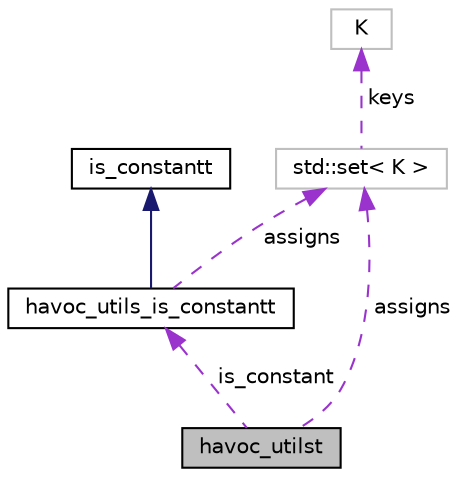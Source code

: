digraph "havoc_utilst"
{
 // LATEX_PDF_SIZE
  bgcolor="transparent";
  edge [fontname="Helvetica",fontsize="10",labelfontname="Helvetica",labelfontsize="10"];
  node [fontname="Helvetica",fontsize="10",shape=record];
  Node1 [label="havoc_utilst",height=0.2,width=0.4,color="black", fillcolor="grey75", style="filled", fontcolor="black",tooltip=" "];
  Node2 -> Node1 [dir="back",color="darkorchid3",fontsize="10",style="dashed",label=" is_constant" ,fontname="Helvetica"];
  Node2 [label="havoc_utils_is_constantt",height=0.2,width=0.4,color="black",URL="$classhavoc__utils__is__constantt.html",tooltip="A class containing utility functions for havocing expressions."];
  Node3 -> Node2 [dir="back",color="midnightblue",fontsize="10",style="solid",fontname="Helvetica"];
  Node3 [label="is_constantt",height=0.2,width=0.4,color="black",URL="$classis__constantt.html",tooltip="Determine whether an expression is constant."];
  Node4 -> Node2 [dir="back",color="darkorchid3",fontsize="10",style="dashed",label=" assigns" ,fontname="Helvetica"];
  Node4 [label="std::set\< K \>",height=0.2,width=0.4,color="grey75",tooltip="STL class."];
  Node5 -> Node4 [dir="back",color="darkorchid3",fontsize="10",style="dashed",label=" keys" ,fontname="Helvetica"];
  Node5 [label="K",height=0.2,width=0.4,color="grey75",tooltip=" "];
  Node4 -> Node1 [dir="back",color="darkorchid3",fontsize="10",style="dashed",label=" assigns" ,fontname="Helvetica"];
}
